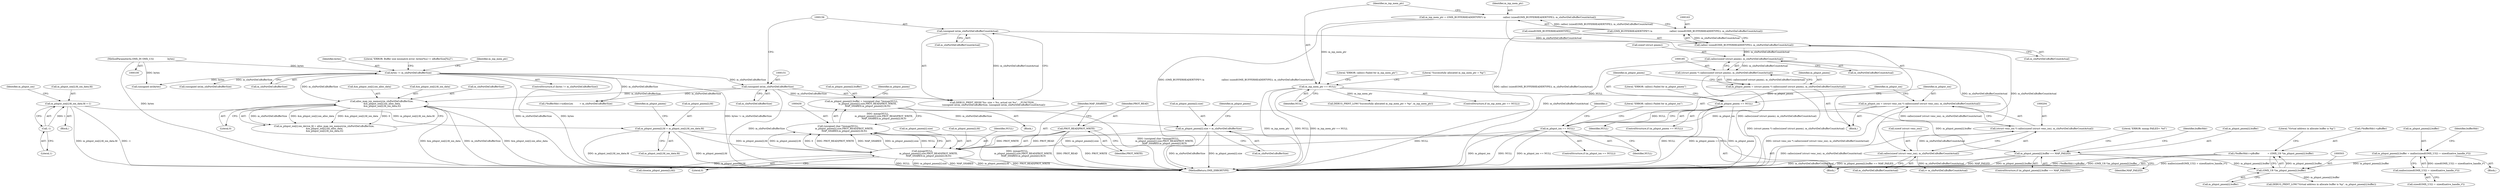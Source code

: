 digraph "0_Android_7558d03e6498e970b761aa44fff6b2c659202d95@pointer" {
"1000497" [label="(Call,(*bufferHdr)->pBuffer           = (OMX_U8 *)m_pInput_pmem[i].buffer)"];
"1000502" [label="(Call,(OMX_U8 *)m_pInput_pmem[i].buffer)"];
"1000475" [label="(Call,m_pInput_pmem[i].buffer = malloc(sizeof(OMX_U32) + sizeof(native_handle_t*)))"];
"1000481" [label="(Call,malloc(sizeof(OMX_U32) + sizeof(native_handle_t*)))"];
"1000449" [label="(Call,m_pInput_pmem[i].buffer == MAP_FAILED)"];
"1000423" [label="(Call,m_pInput_pmem[i].buffer = (unsigned char *)mmap(NULL,\n                 m_pInput_pmem[i].size,PROT_READ|PROT_WRITE,\n                 MAP_SHARED,m_pInput_pmem[i].fd,0))"];
"1000429" [label="(Call,(unsigned char *)mmap(NULL,\n                 m_pInput_pmem[i].size,PROT_READ|PROT_WRITE,\n                 MAP_SHARED,m_pInput_pmem[i].fd,0))"];
"1000431" [label="(Call,mmap(NULL,\n                 m_pInput_pmem[i].size,PROT_READ|PROT_WRITE,\n                 MAP_SHARED,m_pInput_pmem[i].fd,0))"];
"1000212" [label="(Call,m_pInput_ion == NULL)"];
"1000201" [label="(Call,m_pInput_ion = (struct venc_ion *) calloc(sizeof (struct venc_ion), m_sInPortDef.nBufferCountActual))"];
"1000203" [label="(Call,(struct venc_ion *) calloc(sizeof (struct venc_ion), m_sInPortDef.nBufferCountActual))"];
"1000205" [label="(Call,calloc(sizeof (struct venc_ion), m_sInPortDef.nBufferCountActual))"];
"1000186" [label="(Call,calloc(sizeof (struct pmem), m_sInPortDef.nBufferCountActual))"];
"1000164" [label="(Call,calloc( (sizeof(OMX_BUFFERHEADERTYPE)), m_sInPortDef.nBufferCountActual))"];
"1000155" [label="(Call,(unsigned int)m_sInPortDef.nBufferCountActual)"];
"1000193" [label="(Call,m_pInput_pmem == NULL)"];
"1000182" [label="(Call,m_pInput_pmem = (struct pmem *) calloc(sizeof (struct pmem), m_sInPortDef.nBufferCountActual))"];
"1000184" [label="(Call,(struct pmem *) calloc(sizeof (struct pmem), m_sInPortDef.nBufferCountActual))"];
"1000171" [label="(Call,m_inp_mem_ptr == NULL)"];
"1000160" [label="(Call,m_inp_mem_ptr = (OMX_BUFFERHEADERTYPE*) \\n                        calloc( (sizeof(OMX_BUFFERHEADERTYPE)), m_sInPortDef.nBufferCountActual))"];
"1000162" [label="(Call,(OMX_BUFFERHEADERTYPE*) \\n                        calloc( (sizeof(OMX_BUFFERHEADERTYPE)), m_sInPortDef.nBufferCountActual))"];
"1000394" [label="(Call,m_pInput_pmem[i].size = m_sInPortDef.nBufferSize)"];
"1000351" [label="(Call,alloc_map_ion_memory(m_sInPortDef.nBufferSize,\n &m_pInput_ion[i].ion_alloc_data,\n &m_pInput_ion[i].fd_ion_data,0))"];
"1000150" [label="(Call,(unsigned int)m_sInPortDef.nBufferSize)"];
"1000125" [label="(Call,bytes != m_sInPortDef.nBufferSize)"];
"1000105" [label="(MethodParameterIn,OMX_IN OMX_U32                   bytes)"];
"1000438" [label="(Call,PROT_READ|PROT_WRITE)"];
"1000381" [label="(Call,m_pInput_pmem[i].fd = m_pInput_ion[i].fd_ion_data.fd)"];
"1000248" [label="(Call,m_pInput_ion[i].fd_ion_data.fd =-1)"];
"1000256" [label="(Call,-1)"];
"1000292" [label="(Block,)"];
"1000182" [label="(Call,m_pInput_pmem = (struct pmem *) calloc(sizeof (struct pmem), m_sInPortDef.nBufferCountActual))"];
"1000509" [label="(Call,DEBUG_PRINT_LOW(\"Virtual address in allocate buffer is %p\", m_pInput_pmem[i].buffer))"];
"1000186" [label="(Call,calloc(sizeof (struct pmem), m_sInPortDef.nBufferCountActual))"];
"1000314" [label="(Call,(*bufferHdr)->nAllocLen         = m_sInPortDef.nBufferSize)"];
"1000257" [label="(Literal,1)"];
"1000422" [label="(Block,)"];
"1000212" [label="(Call,m_pInput_ion == NULL)"];
"1000381" [label="(Call,m_pInput_pmem[i].fd = m_pInput_ion[i].fd_ion_data.fd)"];
"1000498" [label="(Call,(*bufferHdr)->pBuffer)"];
"1000213" [label="(Identifier,m_pInput_ion)"];
"1000548" [label="(MethodReturn,OMX_ERRORTYPE)"];
"1000460" [label="(Call,close(m_pInput_pmem[i].fd))"];
"1000441" [label="(Identifier,MAP_SHARED)"];
"1000211" [label="(ControlStructure,if (m_pInput_ion == NULL))"];
"1000146" [label="(Block,)"];
"1000217" [label="(Literal,\"ERROR: calloc() Failed for m_pInput_ion\")"];
"1000124" [label="(ControlStructure,if (bytes != m_sInPortDef.nBufferSize))"];
"1000162" [label="(Call,(OMX_BUFFERHEADERTYPE*) \\n                        calloc( (sizeof(OMX_BUFFERHEADERTYPE)), m_sInPortDef.nBufferCountActual))"];
"1000195" [label="(Identifier,NULL)"];
"1000179" [label="(Call,DEBUG_PRINT_LOW(\"Successfully allocated m_inp_mem_ptr = %p\", m_inp_mem_ptr))"];
"1000176" [label="(Literal,\"ERROR: calloc() Failed for m_inp_mem_ptr\")"];
"1000510" [label="(Literal,\"Virtual address in allocate buffer is %p\")"];
"1000170" [label="(ControlStructure,if (m_inp_mem_ptr == NULL))"];
"1000132" [label="(Literal,\"ERROR: Buffer size mismatch error: bytes[%u] != nBufferSize[%u]\")"];
"1000447" [label="(Literal,0)"];
"1000145" [label="(Identifier,m_inp_mem_ptr)"];
"1000431" [label="(Call,mmap(NULL,\n                 m_pInput_pmem[i].size,PROT_READ|PROT_WRITE,\n                 MAP_SHARED,m_pInput_pmem[i].fd,0))"];
"1000395" [label="(Call,m_pInput_pmem[i].size)"];
"1000352" [label="(Call,m_sInPortDef.nBufferSize)"];
"1000126" [label="(Identifier,bytes)"];
"1000367" [label="(Literal,0)"];
"1000256" [label="(Call,-1)"];
"1000167" [label="(Call,m_sInPortDef.nBufferCountActual)"];
"1000205" [label="(Call,calloc(sizeof (struct venc_ion), m_sInPortDef.nBufferCountActual))"];
"1000206" [label="(Call,sizeof (struct venc_ion))"];
"1000458" [label="(Literal,\"ERROR: mmap FAILED= %d\")"];
"1000248" [label="(Call,m_pInput_ion[i].fd_ion_data.fd =-1)"];
"1000171" [label="(Call,m_inp_mem_ptr == NULL)"];
"1000189" [label="(Call,m_sInPortDef.nBufferCountActual)"];
"1000432" [label="(Identifier,NULL)"];
"1000161" [label="(Identifier,m_inp_mem_ptr)"];
"1000406" [label="(Identifier,m_pInput_pmem)"];
"1000164" [label="(Call,calloc( (sizeof(OMX_BUFFERHEADERTYPE)), m_sInPortDef.nBufferCountActual))"];
"1000136" [label="(Call,(unsigned int)m_sInPortDef.nBufferSize)"];
"1000160" [label="(Call,m_inp_mem_ptr = (OMX_BUFFERHEADERTYPE*) \\n                        calloc( (sizeof(OMX_BUFFERHEADERTYPE)), m_sInPortDef.nBufferCountActual))"];
"1000452" [label="(Identifier,m_pInput_pmem)"];
"1000433" [label="(Call,m_pInput_pmem[i].size)"];
"1000423" [label="(Call,m_pInput_pmem[i].buffer = (unsigned char *)mmap(NULL,\n                 m_pInput_pmem[i].size,PROT_READ|PROT_WRITE,\n                 MAP_SHARED,m_pInput_pmem[i].fd,0))"];
"1000400" [label="(Call,m_sInPortDef.nBufferSize)"];
"1000438" [label="(Call,PROT_READ|PROT_WRITE)"];
"1000192" [label="(ControlStructure,if (m_pInput_pmem == NULL))"];
"1000231" [label="(Block,)"];
"1000361" [label="(Call,&m_pInput_ion[i].fd_ion_data)"];
"1000351" [label="(Call,alloc_map_ion_memory(m_sInPortDef.nBufferSize,\n &m_pInput_ion[i].ion_alloc_data,\n &m_pInput_ion[i].fd_ion_data,0))"];
"1000497" [label="(Call,(*bufferHdr)->pBuffer           = (OMX_U8 *)m_pInput_pmem[i].buffer)"];
"1000482" [label="(Call,sizeof(OMX_U32) + sizeof(native_handle_t*))"];
"1000387" [label="(Call,m_pInput_ion[i].fd_ion_data.fd)"];
"1000224" [label="(Call,i< m_sInPortDef.nBufferCountActual)"];
"1000490" [label="(Identifier,bufferHdr)"];
"1000345" [label="(Call,m_pInput_ion[i].ion_device_fd = alloc_map_ion_memory(m_sInPortDef.nBufferSize,\n &m_pInput_ion[i].ion_alloc_data,\n &m_pInput_ion[i].fd_ion_data,0))"];
"1000475" [label="(Call,m_pInput_pmem[i].buffer = malloc(sizeof(OMX_U32) + sizeof(native_handle_t*)))"];
"1000448" [label="(ControlStructure,if (m_pInput_pmem[i].buffer == MAP_FAILED))"];
"1000222" [label="(Identifier,i)"];
"1000249" [label="(Call,m_pInput_ion[i].fd_ion_data.fd)"];
"1000155" [label="(Call,(unsigned int)m_sInPortDef.nBufferCountActual)"];
"1000157" [label="(Call,m_sInPortDef.nBufferCountActual)"];
"1000474" [label="(Block,)"];
"1000449" [label="(Call,m_pInput_pmem[i].buffer == MAP_FAILED)"];
"1000147" [label="(Call,DEBUG_PRINT_HIGH(\"%s: size = %u, actual cnt %u\", __FUNCTION__,\n (unsigned int)m_sInPortDef.nBufferSize, (unsigned int)m_sInPortDef.nBufferCountActual))"];
"1000183" [label="(Identifier,m_pInput_pmem)"];
"1000133" [label="(Call,(unsigned int)bytes)"];
"1000127" [label="(Call,m_sInPortDef.nBufferSize)"];
"1000476" [label="(Call,m_pInput_pmem[i].buffer)"];
"1000152" [label="(Call,m_sInPortDef.nBufferSize)"];
"1000150" [label="(Call,(unsigned int)m_sInPortDef.nBufferSize)"];
"1000105" [label="(MethodParameterIn,OMX_IN OMX_U32                   bytes)"];
"1000394" [label="(Call,m_pInput_pmem[i].size = m_sInPortDef.nBufferSize)"];
"1000208" [label="(Call,m_sInPortDef.nBufferCountActual)"];
"1000262" [label="(Identifier,m_pInput_ion)"];
"1000481" [label="(Call,malloc(sizeof(OMX_U32) + sizeof(native_handle_t*)))"];
"1000439" [label="(Identifier,PROT_READ)"];
"1000382" [label="(Call,m_pInput_pmem[i].fd)"];
"1000198" [label="(Literal,\"ERROR: calloc() Failed for m_pInput_pmem\")"];
"1000355" [label="(Call,&m_pInput_ion[i].ion_alloc_data)"];
"1000500" [label="(Identifier,bufferHdr)"];
"1000424" [label="(Call,m_pInput_pmem[i].buffer)"];
"1000194" [label="(Identifier,m_pInput_pmem)"];
"1000180" [label="(Literal,\"Successfully allocated m_inp_mem_ptr = %p\")"];
"1000502" [label="(Call,(OMX_U8 *)m_pInput_pmem[i].buffer)"];
"1000165" [label="(Call,sizeof(OMX_BUFFERHEADERTYPE))"];
"1000504" [label="(Call,m_pInput_pmem[i].buffer)"];
"1000184" [label="(Call,(struct pmem *) calloc(sizeof (struct pmem), m_sInPortDef.nBufferCountActual))"];
"1000214" [label="(Identifier,NULL)"];
"1000203" [label="(Call,(struct venc_ion *) calloc(sizeof (struct venc_ion), m_sInPortDef.nBufferCountActual))"];
"1000187" [label="(Call,sizeof (struct pmem))"];
"1000125" [label="(Call,bytes != m_sInPortDef.nBufferSize)"];
"1000429" [label="(Call,(unsigned char *)mmap(NULL,\n                 m_pInput_pmem[i].size,PROT_READ|PROT_WRITE,\n                 MAP_SHARED,m_pInput_pmem[i].fd,0))"];
"1000397" [label="(Identifier,m_pInput_pmem)"];
"1000202" [label="(Identifier,m_pInput_ion)"];
"1000201" [label="(Call,m_pInput_ion = (struct venc_ion *) calloc(sizeof (struct venc_ion), m_sInPortDef.nBufferCountActual))"];
"1000450" [label="(Call,m_pInput_pmem[i].buffer)"];
"1000440" [label="(Identifier,PROT_WRITE)"];
"1000455" [label="(Identifier,MAP_FAILED)"];
"1000173" [label="(Identifier,NULL)"];
"1000442" [label="(Call,m_pInput_pmem[i].fd)"];
"1000172" [label="(Identifier,m_inp_mem_ptr)"];
"1000193" [label="(Call,m_pInput_pmem == NULL)"];
"1000497" -> "1000292"  [label="AST: "];
"1000497" -> "1000502"  [label="CFG: "];
"1000498" -> "1000497"  [label="AST: "];
"1000502" -> "1000497"  [label="AST: "];
"1000510" -> "1000497"  [label="CFG: "];
"1000497" -> "1000548"  [label="DDG: (*bufferHdr)->pBuffer"];
"1000497" -> "1000548"  [label="DDG: (OMX_U8 *)m_pInput_pmem[i].buffer"];
"1000502" -> "1000497"  [label="DDG: m_pInput_pmem[i].buffer"];
"1000502" -> "1000504"  [label="CFG: "];
"1000503" -> "1000502"  [label="AST: "];
"1000504" -> "1000502"  [label="AST: "];
"1000475" -> "1000502"  [label="DDG: m_pInput_pmem[i].buffer"];
"1000449" -> "1000502"  [label="DDG: m_pInput_pmem[i].buffer"];
"1000502" -> "1000509"  [label="DDG: m_pInput_pmem[i].buffer"];
"1000475" -> "1000474"  [label="AST: "];
"1000475" -> "1000481"  [label="CFG: "];
"1000476" -> "1000475"  [label="AST: "];
"1000481" -> "1000475"  [label="AST: "];
"1000490" -> "1000475"  [label="CFG: "];
"1000475" -> "1000548"  [label="DDG: malloc(sizeof(OMX_U32) + sizeof(native_handle_t*))"];
"1000481" -> "1000475"  [label="DDG: sizeof(OMX_U32) + sizeof(native_handle_t*)"];
"1000481" -> "1000482"  [label="CFG: "];
"1000482" -> "1000481"  [label="AST: "];
"1000449" -> "1000448"  [label="AST: "];
"1000449" -> "1000455"  [label="CFG: "];
"1000450" -> "1000449"  [label="AST: "];
"1000455" -> "1000449"  [label="AST: "];
"1000458" -> "1000449"  [label="CFG: "];
"1000500" -> "1000449"  [label="CFG: "];
"1000449" -> "1000548"  [label="DDG: MAP_FAILED"];
"1000449" -> "1000548"  [label="DDG: m_pInput_pmem[i].buffer"];
"1000449" -> "1000548"  [label="DDG: m_pInput_pmem[i].buffer == MAP_FAILED"];
"1000423" -> "1000449"  [label="DDG: m_pInput_pmem[i].buffer"];
"1000423" -> "1000422"  [label="AST: "];
"1000423" -> "1000429"  [label="CFG: "];
"1000424" -> "1000423"  [label="AST: "];
"1000429" -> "1000423"  [label="AST: "];
"1000452" -> "1000423"  [label="CFG: "];
"1000423" -> "1000548"  [label="DDG: (unsigned char *)mmap(NULL,\n                 m_pInput_pmem[i].size,PROT_READ|PROT_WRITE,\n                 MAP_SHARED,m_pInput_pmem[i].fd,0)"];
"1000429" -> "1000423"  [label="DDG: mmap(NULL,\n                 m_pInput_pmem[i].size,PROT_READ|PROT_WRITE,\n                 MAP_SHARED,m_pInput_pmem[i].fd,0)"];
"1000429" -> "1000431"  [label="CFG: "];
"1000430" -> "1000429"  [label="AST: "];
"1000431" -> "1000429"  [label="AST: "];
"1000429" -> "1000548"  [label="DDG: mmap(NULL,\n                 m_pInput_pmem[i].size,PROT_READ|PROT_WRITE,\n                 MAP_SHARED,m_pInput_pmem[i].fd,0)"];
"1000431" -> "1000429"  [label="DDG: m_pInput_pmem[i].fd"];
"1000431" -> "1000429"  [label="DDG: 0"];
"1000431" -> "1000429"  [label="DDG: PROT_READ|PROT_WRITE"];
"1000431" -> "1000429"  [label="DDG: MAP_SHARED"];
"1000431" -> "1000429"  [label="DDG: m_pInput_pmem[i].size"];
"1000431" -> "1000429"  [label="DDG: NULL"];
"1000431" -> "1000447"  [label="CFG: "];
"1000432" -> "1000431"  [label="AST: "];
"1000433" -> "1000431"  [label="AST: "];
"1000438" -> "1000431"  [label="AST: "];
"1000441" -> "1000431"  [label="AST: "];
"1000442" -> "1000431"  [label="AST: "];
"1000447" -> "1000431"  [label="AST: "];
"1000431" -> "1000548"  [label="DDG: m_pInput_pmem[i].fd"];
"1000431" -> "1000548"  [label="DDG: PROT_READ|PROT_WRITE"];
"1000431" -> "1000548"  [label="DDG: NULL"];
"1000431" -> "1000548"  [label="DDG: m_pInput_pmem[i].size"];
"1000431" -> "1000548"  [label="DDG: MAP_SHARED"];
"1000212" -> "1000431"  [label="DDG: NULL"];
"1000394" -> "1000431"  [label="DDG: m_pInput_pmem[i].size"];
"1000438" -> "1000431"  [label="DDG: PROT_READ"];
"1000438" -> "1000431"  [label="DDG: PROT_WRITE"];
"1000381" -> "1000431"  [label="DDG: m_pInput_pmem[i].fd"];
"1000431" -> "1000460"  [label="DDG: m_pInput_pmem[i].fd"];
"1000212" -> "1000211"  [label="AST: "];
"1000212" -> "1000214"  [label="CFG: "];
"1000213" -> "1000212"  [label="AST: "];
"1000214" -> "1000212"  [label="AST: "];
"1000217" -> "1000212"  [label="CFG: "];
"1000222" -> "1000212"  [label="CFG: "];
"1000212" -> "1000548"  [label="DDG: NULL"];
"1000212" -> "1000548"  [label="DDG: m_pInput_ion == NULL"];
"1000212" -> "1000548"  [label="DDG: m_pInput_ion"];
"1000201" -> "1000212"  [label="DDG: m_pInput_ion"];
"1000193" -> "1000212"  [label="DDG: NULL"];
"1000201" -> "1000146"  [label="AST: "];
"1000201" -> "1000203"  [label="CFG: "];
"1000202" -> "1000201"  [label="AST: "];
"1000203" -> "1000201"  [label="AST: "];
"1000213" -> "1000201"  [label="CFG: "];
"1000201" -> "1000548"  [label="DDG: (struct venc_ion *) calloc(sizeof (struct venc_ion), m_sInPortDef.nBufferCountActual)"];
"1000203" -> "1000201"  [label="DDG: calloc(sizeof (struct venc_ion), m_sInPortDef.nBufferCountActual)"];
"1000203" -> "1000205"  [label="CFG: "];
"1000204" -> "1000203"  [label="AST: "];
"1000205" -> "1000203"  [label="AST: "];
"1000203" -> "1000548"  [label="DDG: calloc(sizeof (struct venc_ion), m_sInPortDef.nBufferCountActual)"];
"1000205" -> "1000203"  [label="DDG: m_sInPortDef.nBufferCountActual"];
"1000205" -> "1000208"  [label="CFG: "];
"1000206" -> "1000205"  [label="AST: "];
"1000208" -> "1000205"  [label="AST: "];
"1000205" -> "1000548"  [label="DDG: m_sInPortDef.nBufferCountActual"];
"1000186" -> "1000205"  [label="DDG: m_sInPortDef.nBufferCountActual"];
"1000205" -> "1000224"  [label="DDG: m_sInPortDef.nBufferCountActual"];
"1000186" -> "1000184"  [label="AST: "];
"1000186" -> "1000189"  [label="CFG: "];
"1000187" -> "1000186"  [label="AST: "];
"1000189" -> "1000186"  [label="AST: "];
"1000184" -> "1000186"  [label="CFG: "];
"1000186" -> "1000548"  [label="DDG: m_sInPortDef.nBufferCountActual"];
"1000186" -> "1000184"  [label="DDG: m_sInPortDef.nBufferCountActual"];
"1000164" -> "1000186"  [label="DDG: m_sInPortDef.nBufferCountActual"];
"1000164" -> "1000162"  [label="AST: "];
"1000164" -> "1000167"  [label="CFG: "];
"1000165" -> "1000164"  [label="AST: "];
"1000167" -> "1000164"  [label="AST: "];
"1000162" -> "1000164"  [label="CFG: "];
"1000164" -> "1000548"  [label="DDG: m_sInPortDef.nBufferCountActual"];
"1000164" -> "1000162"  [label="DDG: m_sInPortDef.nBufferCountActual"];
"1000155" -> "1000164"  [label="DDG: m_sInPortDef.nBufferCountActual"];
"1000155" -> "1000147"  [label="AST: "];
"1000155" -> "1000157"  [label="CFG: "];
"1000156" -> "1000155"  [label="AST: "];
"1000157" -> "1000155"  [label="AST: "];
"1000147" -> "1000155"  [label="CFG: "];
"1000155" -> "1000147"  [label="DDG: m_sInPortDef.nBufferCountActual"];
"1000193" -> "1000192"  [label="AST: "];
"1000193" -> "1000195"  [label="CFG: "];
"1000194" -> "1000193"  [label="AST: "];
"1000195" -> "1000193"  [label="AST: "];
"1000198" -> "1000193"  [label="CFG: "];
"1000202" -> "1000193"  [label="CFG: "];
"1000193" -> "1000548"  [label="DDG: m_pInput_pmem"];
"1000193" -> "1000548"  [label="DDG: NULL"];
"1000193" -> "1000548"  [label="DDG: m_pInput_pmem == NULL"];
"1000182" -> "1000193"  [label="DDG: m_pInput_pmem"];
"1000171" -> "1000193"  [label="DDG: NULL"];
"1000182" -> "1000146"  [label="AST: "];
"1000182" -> "1000184"  [label="CFG: "];
"1000183" -> "1000182"  [label="AST: "];
"1000184" -> "1000182"  [label="AST: "];
"1000194" -> "1000182"  [label="CFG: "];
"1000182" -> "1000548"  [label="DDG: (struct pmem *) calloc(sizeof (struct pmem), m_sInPortDef.nBufferCountActual)"];
"1000184" -> "1000182"  [label="DDG: calloc(sizeof (struct pmem), m_sInPortDef.nBufferCountActual)"];
"1000185" -> "1000184"  [label="AST: "];
"1000184" -> "1000548"  [label="DDG: calloc(sizeof (struct pmem), m_sInPortDef.nBufferCountActual)"];
"1000171" -> "1000170"  [label="AST: "];
"1000171" -> "1000173"  [label="CFG: "];
"1000172" -> "1000171"  [label="AST: "];
"1000173" -> "1000171"  [label="AST: "];
"1000176" -> "1000171"  [label="CFG: "];
"1000180" -> "1000171"  [label="CFG: "];
"1000171" -> "1000548"  [label="DDG: m_inp_mem_ptr"];
"1000171" -> "1000548"  [label="DDG: NULL"];
"1000171" -> "1000548"  [label="DDG: m_inp_mem_ptr == NULL"];
"1000160" -> "1000171"  [label="DDG: m_inp_mem_ptr"];
"1000171" -> "1000179"  [label="DDG: m_inp_mem_ptr"];
"1000160" -> "1000146"  [label="AST: "];
"1000160" -> "1000162"  [label="CFG: "];
"1000161" -> "1000160"  [label="AST: "];
"1000162" -> "1000160"  [label="AST: "];
"1000172" -> "1000160"  [label="CFG: "];
"1000160" -> "1000548"  [label="DDG: (OMX_BUFFERHEADERTYPE*) \\n                        calloc( (sizeof(OMX_BUFFERHEADERTYPE)), m_sInPortDef.nBufferCountActual)"];
"1000162" -> "1000160"  [label="DDG: calloc( (sizeof(OMX_BUFFERHEADERTYPE)), m_sInPortDef.nBufferCountActual)"];
"1000163" -> "1000162"  [label="AST: "];
"1000162" -> "1000548"  [label="DDG: calloc( (sizeof(OMX_BUFFERHEADERTYPE)), m_sInPortDef.nBufferCountActual)"];
"1000394" -> "1000292"  [label="AST: "];
"1000394" -> "1000400"  [label="CFG: "];
"1000395" -> "1000394"  [label="AST: "];
"1000400" -> "1000394"  [label="AST: "];
"1000406" -> "1000394"  [label="CFG: "];
"1000394" -> "1000548"  [label="DDG: m_sInPortDef.nBufferSize"];
"1000394" -> "1000548"  [label="DDG: m_pInput_pmem[i].size"];
"1000351" -> "1000394"  [label="DDG: m_sInPortDef.nBufferSize"];
"1000351" -> "1000345"  [label="AST: "];
"1000351" -> "1000367"  [label="CFG: "];
"1000352" -> "1000351"  [label="AST: "];
"1000355" -> "1000351"  [label="AST: "];
"1000361" -> "1000351"  [label="AST: "];
"1000367" -> "1000351"  [label="AST: "];
"1000345" -> "1000351"  [label="CFG: "];
"1000351" -> "1000548"  [label="DDG: &m_pInput_ion[i].fd_ion_data"];
"1000351" -> "1000548"  [label="DDG: m_sInPortDef.nBufferSize"];
"1000351" -> "1000548"  [label="DDG: &m_pInput_ion[i].ion_alloc_data"];
"1000351" -> "1000345"  [label="DDG: m_sInPortDef.nBufferSize"];
"1000351" -> "1000345"  [label="DDG: &m_pInput_ion[i].ion_alloc_data"];
"1000351" -> "1000345"  [label="DDG: &m_pInput_ion[i].fd_ion_data"];
"1000351" -> "1000345"  [label="DDG: 0"];
"1000150" -> "1000351"  [label="DDG: m_sInPortDef.nBufferSize"];
"1000125" -> "1000351"  [label="DDG: m_sInPortDef.nBufferSize"];
"1000150" -> "1000147"  [label="AST: "];
"1000150" -> "1000152"  [label="CFG: "];
"1000151" -> "1000150"  [label="AST: "];
"1000152" -> "1000150"  [label="AST: "];
"1000156" -> "1000150"  [label="CFG: "];
"1000150" -> "1000548"  [label="DDG: m_sInPortDef.nBufferSize"];
"1000150" -> "1000147"  [label="DDG: m_sInPortDef.nBufferSize"];
"1000125" -> "1000150"  [label="DDG: m_sInPortDef.nBufferSize"];
"1000150" -> "1000314"  [label="DDG: m_sInPortDef.nBufferSize"];
"1000125" -> "1000124"  [label="AST: "];
"1000125" -> "1000127"  [label="CFG: "];
"1000126" -> "1000125"  [label="AST: "];
"1000127" -> "1000125"  [label="AST: "];
"1000132" -> "1000125"  [label="CFG: "];
"1000145" -> "1000125"  [label="CFG: "];
"1000125" -> "1000548"  [label="DDG: bytes"];
"1000125" -> "1000548"  [label="DDG: bytes != m_sInPortDef.nBufferSize"];
"1000125" -> "1000548"  [label="DDG: m_sInPortDef.nBufferSize"];
"1000105" -> "1000125"  [label="DDG: bytes"];
"1000125" -> "1000133"  [label="DDG: bytes"];
"1000125" -> "1000136"  [label="DDG: m_sInPortDef.nBufferSize"];
"1000125" -> "1000314"  [label="DDG: m_sInPortDef.nBufferSize"];
"1000105" -> "1000100"  [label="AST: "];
"1000105" -> "1000548"  [label="DDG: bytes"];
"1000105" -> "1000133"  [label="DDG: bytes"];
"1000438" -> "1000440"  [label="CFG: "];
"1000439" -> "1000438"  [label="AST: "];
"1000440" -> "1000438"  [label="AST: "];
"1000441" -> "1000438"  [label="CFG: "];
"1000438" -> "1000548"  [label="DDG: PROT_WRITE"];
"1000438" -> "1000548"  [label="DDG: PROT_READ"];
"1000381" -> "1000292"  [label="AST: "];
"1000381" -> "1000387"  [label="CFG: "];
"1000382" -> "1000381"  [label="AST: "];
"1000387" -> "1000381"  [label="AST: "];
"1000397" -> "1000381"  [label="CFG: "];
"1000381" -> "1000548"  [label="DDG: m_pInput_ion[i].fd_ion_data.fd"];
"1000381" -> "1000548"  [label="DDG: m_pInput_pmem[i].fd"];
"1000248" -> "1000381"  [label="DDG: m_pInput_ion[i].fd_ion_data.fd"];
"1000248" -> "1000231"  [label="AST: "];
"1000248" -> "1000256"  [label="CFG: "];
"1000249" -> "1000248"  [label="AST: "];
"1000256" -> "1000248"  [label="AST: "];
"1000262" -> "1000248"  [label="CFG: "];
"1000248" -> "1000548"  [label="DDG: -1"];
"1000248" -> "1000548"  [label="DDG: m_pInput_ion[i].fd_ion_data.fd"];
"1000256" -> "1000248"  [label="DDG: 1"];
"1000256" -> "1000257"  [label="CFG: "];
"1000257" -> "1000256"  [label="AST: "];
}
